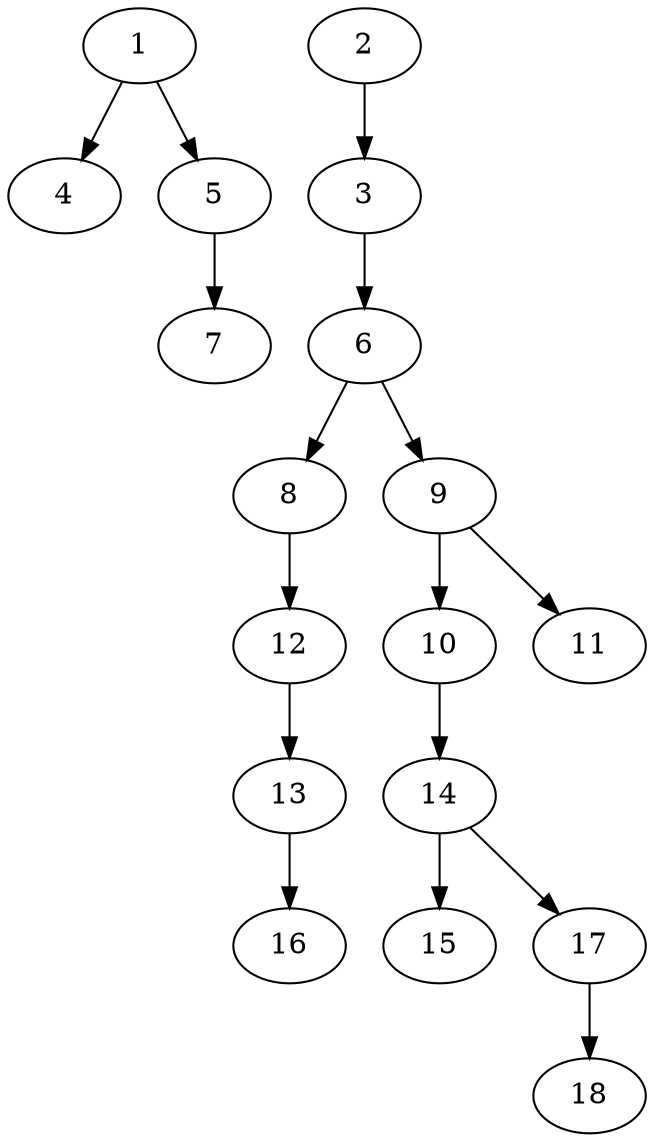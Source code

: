 // DAG (tier=1-easy, mode=compute, n=18, ccr=0.285, fat=0.440, density=0.268, regular=0.691, jump=0.098, mindata=262144, maxdata=2097152)
// DAG automatically generated by daggen at Sun Aug 24 16:33:32 2025
// /home/ermia/Project/Environments/daggen/bin/daggen --dot --ccr 0.285 --fat 0.440 --regular 0.691 --density 0.268 --jump 0.098 --mindata 262144 --maxdata 2097152 -n 18 
digraph G {
  1 [size="3016344290977644544", alpha="0.12", expect_size="1508172145488822272"]
  1 -> 4 [size ="16701055827968"]
  1 -> 5 [size ="16701055827968"]
  2 [size="951637056193515", alpha="0.14", expect_size="475818528096757"]
  2 -> 3 [size ="18523690631168"]
  3 [size="616173393238032384", alpha="0.16", expect_size="308086696619016192"]
  3 -> 6 [size ="5792845529088"]
  4 [size="6210023285850112000", alpha="0.09", expect_size="3105011642925056000"]
  5 [size="24904697143191", alpha="0.16", expect_size="12452348571595"]
  5 -> 7 [size ="1691151761408"]
  6 [size="5247414812228452352", alpha="0.18", expect_size="2623707406114226176"]
  6 -> 8 [size ="24157588815872"]
  6 -> 9 [size ="24157588815872"]
  7 [size="11338545409526182", alpha="0.12", expect_size="5669272704763091"]
  8 [size="15410304002470918", alpha="0.04", expect_size="7705152001235459"]
  8 -> 12 [size ="13254411681792"]
  9 [size="24077866259821184", alpha="0.04", expect_size="12038933129910592"]
  9 -> 10 [size ="11093934080000"]
  9 -> 11 [size ="11093934080000"]
  10 [size="2452772084841971712", alpha="0.18", expect_size="1226386042420985856"]
  10 -> 14 [size ="14549948301312"]
  11 [size="2691353788712416", alpha="0.05", expect_size="1345676894356208"]
  12 [size="1142827329716058", alpha="0.02", expect_size="571413664858029"]
  12 -> 13 [size ="33420348489728"]
  13 [size="882395405468312", alpha="0.08", expect_size="441197702734156"]
  13 -> 16 [size ="14373720424448"]
  14 [size="4389805326782693376", alpha="0.10", expect_size="2194902663391346688"]
  14 -> 15 [size ="21448001323008"]
  14 -> 17 [size ="21448001323008"]
  15 [size="55319900258316528", alpha="0.09", expect_size="27659950129158264"]
  16 [size="33547202431488", alpha="0.11", expect_size="16773601215744"]
  17 [size="170016732457467904", alpha="0.15", expect_size="85008366228733952"]
  17 -> 18 [size ="2455186178048"]
  18 [size="285451801820397568", alpha="0.12", expect_size="142725900910198784"]
}